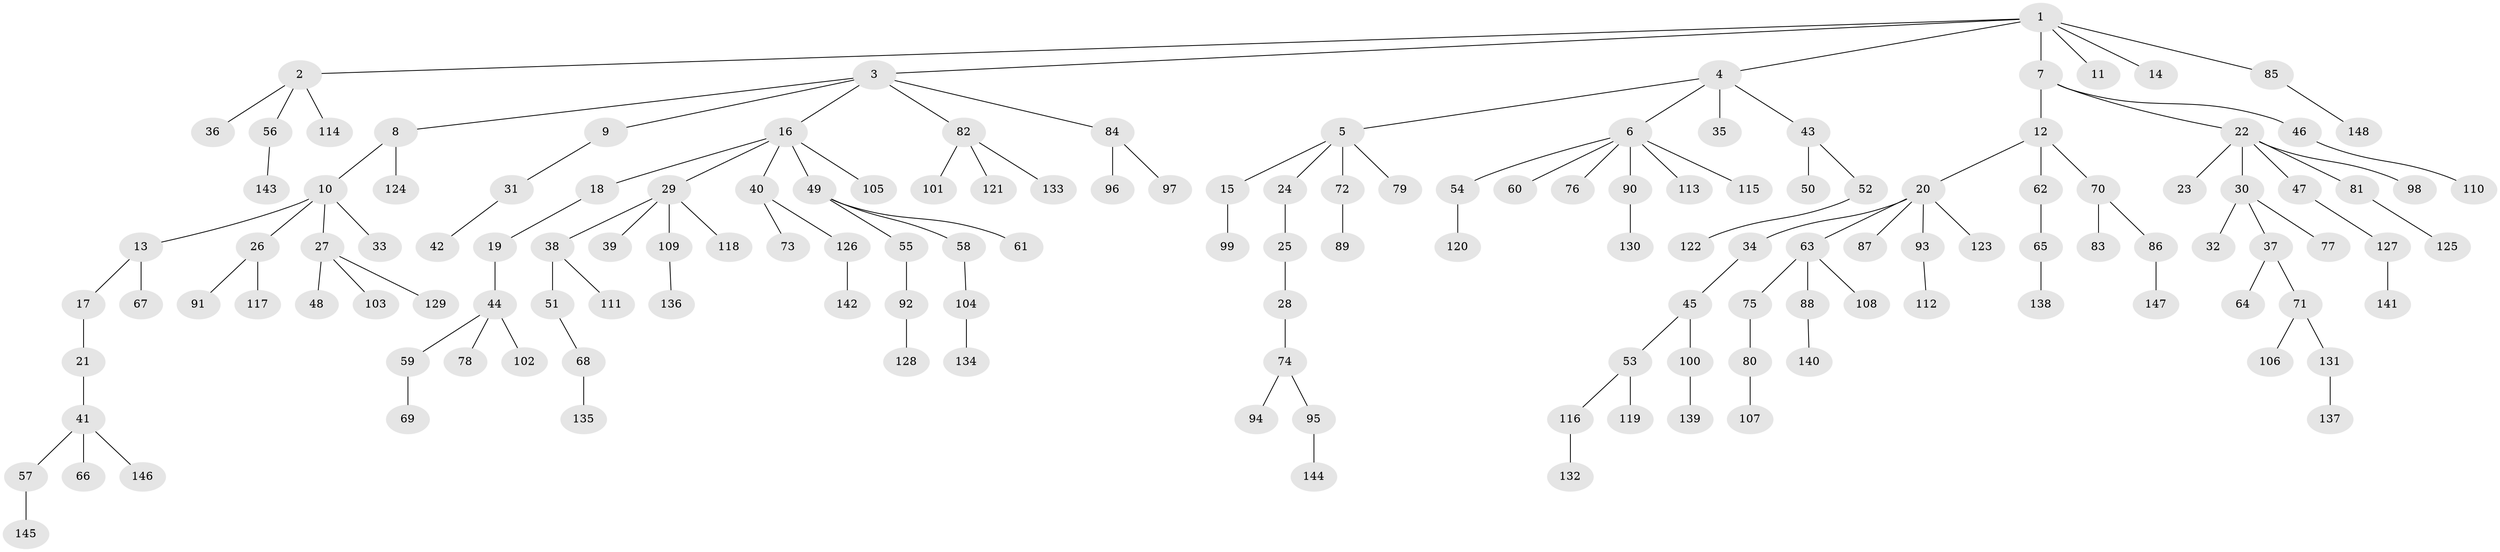 // Generated by graph-tools (version 1.1) at 2025/50/03/09/25 03:50:16]
// undirected, 148 vertices, 147 edges
graph export_dot {
graph [start="1"]
  node [color=gray90,style=filled];
  1;
  2;
  3;
  4;
  5;
  6;
  7;
  8;
  9;
  10;
  11;
  12;
  13;
  14;
  15;
  16;
  17;
  18;
  19;
  20;
  21;
  22;
  23;
  24;
  25;
  26;
  27;
  28;
  29;
  30;
  31;
  32;
  33;
  34;
  35;
  36;
  37;
  38;
  39;
  40;
  41;
  42;
  43;
  44;
  45;
  46;
  47;
  48;
  49;
  50;
  51;
  52;
  53;
  54;
  55;
  56;
  57;
  58;
  59;
  60;
  61;
  62;
  63;
  64;
  65;
  66;
  67;
  68;
  69;
  70;
  71;
  72;
  73;
  74;
  75;
  76;
  77;
  78;
  79;
  80;
  81;
  82;
  83;
  84;
  85;
  86;
  87;
  88;
  89;
  90;
  91;
  92;
  93;
  94;
  95;
  96;
  97;
  98;
  99;
  100;
  101;
  102;
  103;
  104;
  105;
  106;
  107;
  108;
  109;
  110;
  111;
  112;
  113;
  114;
  115;
  116;
  117;
  118;
  119;
  120;
  121;
  122;
  123;
  124;
  125;
  126;
  127;
  128;
  129;
  130;
  131;
  132;
  133;
  134;
  135;
  136;
  137;
  138;
  139;
  140;
  141;
  142;
  143;
  144;
  145;
  146;
  147;
  148;
  1 -- 2;
  1 -- 3;
  1 -- 4;
  1 -- 7;
  1 -- 11;
  1 -- 14;
  1 -- 85;
  2 -- 36;
  2 -- 56;
  2 -- 114;
  3 -- 8;
  3 -- 9;
  3 -- 16;
  3 -- 82;
  3 -- 84;
  4 -- 5;
  4 -- 6;
  4 -- 35;
  4 -- 43;
  5 -- 15;
  5 -- 24;
  5 -- 72;
  5 -- 79;
  6 -- 54;
  6 -- 60;
  6 -- 76;
  6 -- 90;
  6 -- 113;
  6 -- 115;
  7 -- 12;
  7 -- 22;
  7 -- 46;
  8 -- 10;
  8 -- 124;
  9 -- 31;
  10 -- 13;
  10 -- 26;
  10 -- 27;
  10 -- 33;
  12 -- 20;
  12 -- 62;
  12 -- 70;
  13 -- 17;
  13 -- 67;
  15 -- 99;
  16 -- 18;
  16 -- 29;
  16 -- 40;
  16 -- 49;
  16 -- 105;
  17 -- 21;
  18 -- 19;
  19 -- 44;
  20 -- 34;
  20 -- 63;
  20 -- 87;
  20 -- 93;
  20 -- 123;
  21 -- 41;
  22 -- 23;
  22 -- 30;
  22 -- 47;
  22 -- 81;
  22 -- 98;
  24 -- 25;
  25 -- 28;
  26 -- 91;
  26 -- 117;
  27 -- 48;
  27 -- 103;
  27 -- 129;
  28 -- 74;
  29 -- 38;
  29 -- 39;
  29 -- 109;
  29 -- 118;
  30 -- 32;
  30 -- 37;
  30 -- 77;
  31 -- 42;
  34 -- 45;
  37 -- 64;
  37 -- 71;
  38 -- 51;
  38 -- 111;
  40 -- 73;
  40 -- 126;
  41 -- 57;
  41 -- 66;
  41 -- 146;
  43 -- 50;
  43 -- 52;
  44 -- 59;
  44 -- 78;
  44 -- 102;
  45 -- 53;
  45 -- 100;
  46 -- 110;
  47 -- 127;
  49 -- 55;
  49 -- 58;
  49 -- 61;
  51 -- 68;
  52 -- 122;
  53 -- 116;
  53 -- 119;
  54 -- 120;
  55 -- 92;
  56 -- 143;
  57 -- 145;
  58 -- 104;
  59 -- 69;
  62 -- 65;
  63 -- 75;
  63 -- 88;
  63 -- 108;
  65 -- 138;
  68 -- 135;
  70 -- 83;
  70 -- 86;
  71 -- 106;
  71 -- 131;
  72 -- 89;
  74 -- 94;
  74 -- 95;
  75 -- 80;
  80 -- 107;
  81 -- 125;
  82 -- 101;
  82 -- 121;
  82 -- 133;
  84 -- 96;
  84 -- 97;
  85 -- 148;
  86 -- 147;
  88 -- 140;
  90 -- 130;
  92 -- 128;
  93 -- 112;
  95 -- 144;
  100 -- 139;
  104 -- 134;
  109 -- 136;
  116 -- 132;
  126 -- 142;
  127 -- 141;
  131 -- 137;
}
